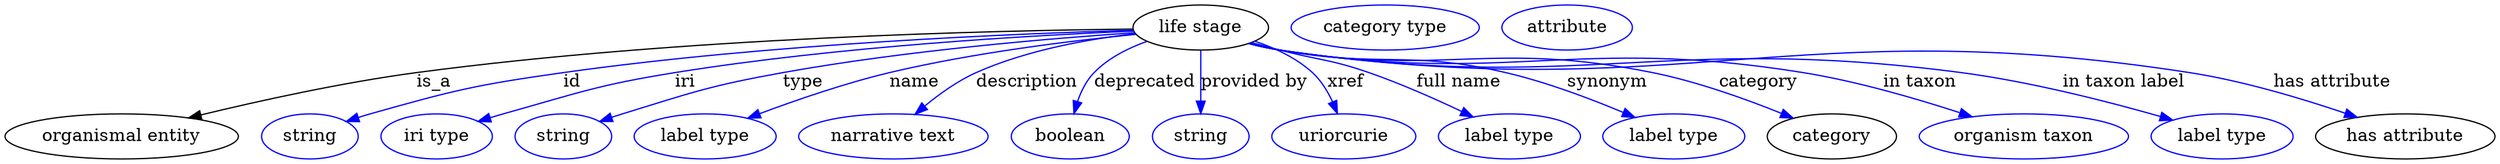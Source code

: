 digraph {
	graph [bb="0,0,1981.4,123"];
	node [label="\N"];
	"life stage"	[height=0.5,
		label="life stage",
		pos="950.94,105",
		width=1.4985];
	"organismal entity"	[height=0.5,
		pos="92.942,18",
		width=2.5817];
	"life stage" -> "organismal entity"	[label=is_a,
		lp="341.94,61.5",
		pos="e,146.2,32.777 896.93,103.75 788.55,102.63 537.06,96.952 327.94,69 269.08,61.132 203,46.551 155.94,35.157"];
	id	[color=blue,
		height=0.5,
		label=string,
		pos="241.94,18",
		width=1.0652];
	"life stage" -> id	[color=blue,
		label=id,
		lp="453.94,61.5",
		pos="e,270.93,29.966 897.35,102.7 805,99.927 610.05,91.695 446.94,69 376.32,59.174 358.59,55.278 289.94,36 286.84,35.128 283.64,34.158 \
280.44,33.138",
		style=solid];
	iri	[color=blue,
		height=0.5,
		label="iri type",
		pos="342.94,18",
		width=1.2277];
	"life stage" -> iri	[color=blue,
		label=iri,
		lp="540.94,61.5",
		pos="e,376.5,29.94 897.5,102.17 817.71,98.837 662.87,90.074 532.94,69 481.79,60.704 424.44,44.645 386.25,32.959",
		style=solid];
	type	[color=blue,
		height=0.5,
		label=string,
		pos="443.94,18",
		width=1.0652];
	"life stage" -> type	[color=blue,
		label=type,
		lp="634.94,61.5",
		pos="e,472.88,29.953 898.28,100.85 832.52,96.37 716.76,86.666 618.94,69 561.13,58.559 547.07,53.344 490.94,36 488.18,35.147 485.35,34.229 \
482.5,33.277",
		style=solid];
	name	[color=blue,
		height=0.5,
		label="label type",
		pos="556.94,18",
		width=1.5707];
	"life stage" -> name	[color=blue,
		label=name,
		lp="722.94,61.5",
		pos="e,590.62,32.579 899.11,99.575 848.56,94.584 769.75,85.002 702.94,69 667.75,60.571 629.05,47.117 600.34,36.287",
		style=solid];
	description	[color=blue,
		height=0.5,
		label="narrative text",
		pos="706.94,18",
		width=2.0943];
	"life stage" -> description	[color=blue,
		label=description,
		lp="812.44,61.5",
		pos="e,723.96,35.679 898.87,100.2 862.09,96.01 812.34,87.254 771.94,69 757.43,62.443 743.19,52.071 731.76,42.469",
		style=solid];
	deprecated	[color=blue,
		height=0.5,
		label=boolean,
		pos="846.94,18",
		width=1.2999];
	"life stage" -> deprecated	[color=blue,
		label=deprecated,
		lp="906.44,61.5",
		pos="e,849.86,36.167 907.99,93.908 893.09,88.594 877.29,80.667 865.94,69 859.77,62.659 855.56,54.114 852.71,45.882",
		style=solid];
	"provided by"	[color=blue,
		height=0.5,
		label=string,
		pos="949.94,18",
		width=1.0652];
	"life stage" -> "provided by"	[color=blue,
		label="provided by",
		lp="993.44,61.5",
		pos="e,950.14,36.175 950.74,86.799 950.6,75.163 950.42,59.548 950.26,46.237",
		style=solid];
	xref	[color=blue,
		height=0.5,
		label=uriorcurie,
		pos="1063.9,18",
		width=1.5887];
	"life stage" -> xref	[color=blue,
		label=xref,
		lp="1065.4,61.5",
		pos="e,1059.2,36.258 994.44,94.07 1010.2,88.738 1027.3,80.757 1039.9,69 1046.7,62.686 1051.8,54.045 1055.5,45.723",
		style=solid];
	"full name"	[color=blue,
		height=0.5,
		label="label type",
		pos="1195.9,18",
		width=1.5707];
	"life stage" -> "full name"	[color=blue,
		label="full name",
		lp="1155.4,61.5",
		pos="e,1167,33.535 991.59,92.955 999.02,90.958 1006.7,88.905 1013.9,87 1045,78.815 1053.6,79.585 1083.9,69 1109.2,60.199 1136.6,48.018 \
1157.9,37.883",
		style=solid];
	synonym	[color=blue,
		height=0.5,
		label="label type",
		pos="1326.9,18",
		width=1.5707];
	"life stage" -> synonym	[color=blue,
		label=synonym,
		lp="1273.9,61.5",
		pos="e,1296,33.16 989.7,92.477 997.66,90.411 1006,88.455 1013.9,87 1092.6,72.536 1115.1,87.125 1192.9,69 1225.4,61.455 1260.6,48.104 \
1286.8,37.095",
		style=solid];
	category	[height=0.5,
		pos="1452.9,18",
		width=1.4263];
	"life stage" -> category	[color=blue,
		label=category,
		lp="1394.4,61.5",
		pos="e,1422.1,32.567 989.32,92.319 997.39,90.238 1005.9,88.317 1013.9,87 1144,65.722 1180.7,94.997 1309.9,69 1345.6,61.83 1384.4,47.829 \
1412.6,36.463",
		style=solid];
	"in taxon"	[color=blue,
		height=0.5,
		label="organism taxon",
		pos="1605.9,18",
		width=2.3109];
	"life stage" -> "in taxon"	[color=blue,
		label="in taxon",
		lp="1522.9,61.5",
		pos="e,1564.6,33.713 989.3,92.209 997.37,90.136 1005.9,88.246 1013.9,87 1196.8,58.722 1247.2,98.487 1429.9,69 1472.8,62.09 1520,48.33 \
1554.7,36.991",
		style=solid];
	"in taxon label"	[color=blue,
		height=0.5,
		label="label type",
		pos="1763.9,18",
		width=1.5707];
	"life stage" -> "in taxon label"	[color=blue,
		label="in taxon label",
		lp="1685.4,61.5",
		pos="e,1724.5,31.1 989.29,92.147 997.36,90.078 1005.9,88.206 1013.9,87 1252.3,51.368 1317,100.43 1555.9,69 1611.2,61.737 1673.1,45.823 \
1714.9,33.887",
		style=solid];
	"has attribute"	[height=0.5,
		pos="1909.9,18",
		width=1.9859];
	"life stage" -> "has attribute"	[color=blue,
		label="has attribute",
		lp="1851.9,61.5",
		pos="e,1871.6,33.227 988.95,92.181 997.12,90.081 1005.8,88.188 1013.9,87 1332.5,40.743 1419.9,118.33 1737.9,69 1780.7,62.363 1827.9,48.152 \
1862,36.57",
		style=solid];
	"named thing_category"	[color=blue,
		height=0.5,
		label="category type",
		pos="1097.9,105",
		width=2.0762];
	"organismal entity_has attribute"	[color=blue,
		height=0.5,
		label=attribute,
		pos="1242.9,105",
		width=1.4443];
}
